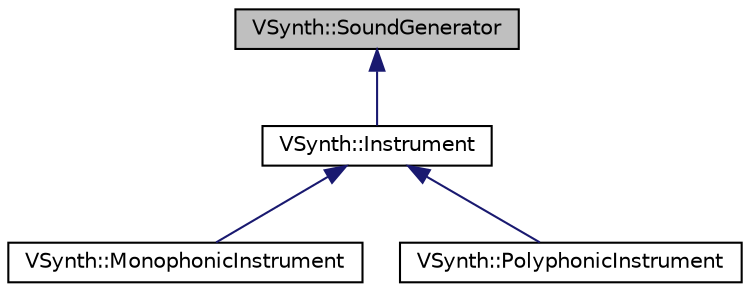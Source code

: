 digraph "VSynth::SoundGenerator"
{
 // LATEX_PDF_SIZE
  edge [fontname="Helvetica",fontsize="10",labelfontname="Helvetica",labelfontsize="10"];
  node [fontname="Helvetica",fontsize="10",shape=record];
  Node1 [label="VSynth::SoundGenerator",height=0.2,width=0.4,color="black", fillcolor="grey75", style="filled", fontcolor="black",tooltip="Sound generator."];
  Node1 -> Node2 [dir="back",color="midnightblue",fontsize="10",style="solid",fontname="Helvetica"];
  Node2 [label="VSynth::Instrument",height=0.2,width=0.4,color="black", fillcolor="white", style="filled",URL="$classVSynth_1_1Instrument.html",tooltip="Device capable of playing multiple notes with an ADSR envelope."];
  Node2 -> Node3 [dir="back",color="midnightblue",fontsize="10",style="solid",fontname="Helvetica"];
  Node3 [label="VSynth::MonophonicInstrument",height=0.2,width=0.4,color="black", fillcolor="white", style="filled",URL="$classVSynth_1_1MonophonicInstrument.html",tooltip="Device capable of playing a single note at a time. A monophonic instrument is capable of playing only..."];
  Node2 -> Node4 [dir="back",color="midnightblue",fontsize="10",style="solid",fontname="Helvetica"];
  Node4 [label="VSynth::PolyphonicInstrument",height=0.2,width=0.4,color="black", fillcolor="white", style="filled",URL="$classVSynth_1_1PolyphonicInstrument.html",tooltip="Device capable of playing notes simultaneously A polyphonic instrument is capable of playing multiple..."];
}
